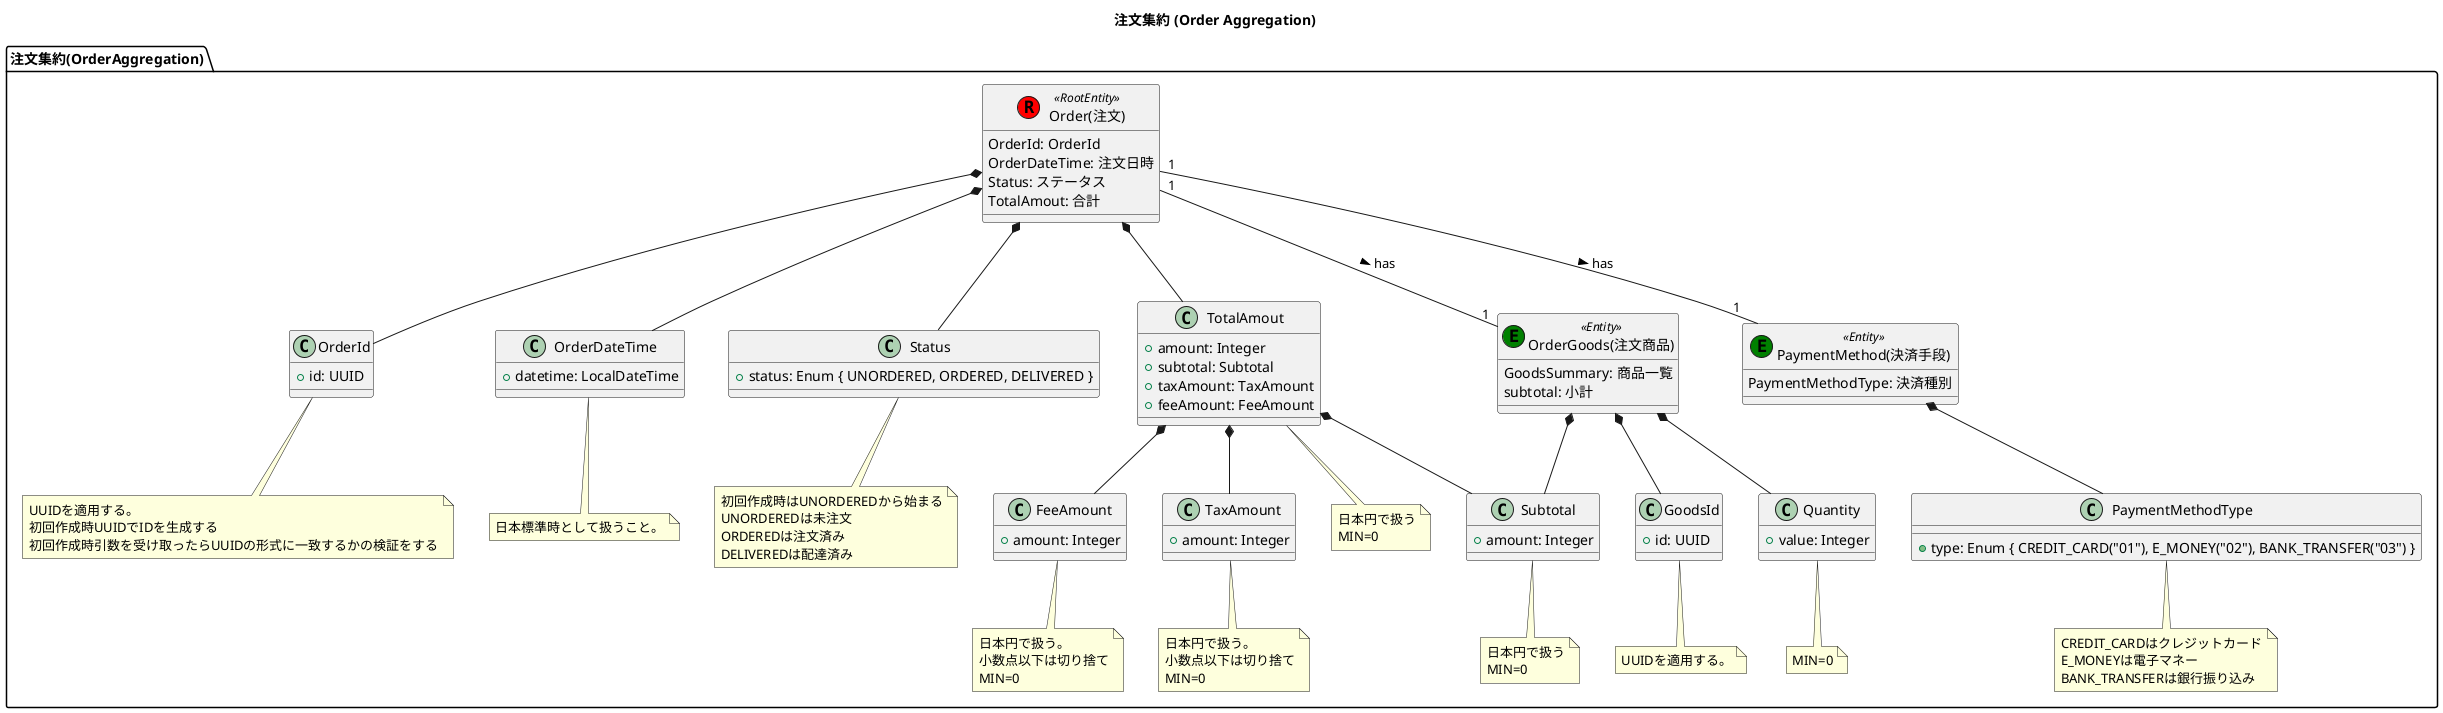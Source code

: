 @startuml OrderAggregation

title 注文集約 (Order Aggregation)

package "注文集約(OrderAggregation)" {

    class "Order(注文)" as Order << (R,red) RootEntity >> {
        OrderId: OrderId
        OrderDateTime: 注文日時
        Status: ステータス
        TotalAmout: 合計
    }

    class "OrderId" as OrderId {
        + id: UUID
    }

    note bottom of OrderId
        UUIDを適用する。
        初回作成時UUIDでIDを生成する
        初回作成時引数を受け取ったらUUIDの形式に一致するかの検証をする
    end note

    class "OrderDateTime" as OrderDateTime {
        + datetime: LocalDateTime
    }

    note bottom of OrderDateTime
        日本標準時として扱うこと。
    end note

    class "Status" as Status {
        + status: Enum { UNORDERED, ORDERED, DELIVERED }
    }

    note bottom of Status
        初回作成時はUNORDEREDから始まる
        UNORDEREDは未注文
        ORDEREDは注文済み
        DELIVEREDは配達済み
    end note

    class "TotalAmout" as TotalAmout {
        + amount: Integer
        + subtotal: Subtotal
        + taxAmount: TaxAmount
        + feeAmount: FeeAmount
    }

    note bottom of TotalAmout
        日本円で扱う
        MIN=0
    end note

    class "TaxAmount" as TaxAmount {
        + amount: Integer
    }

    note bottom of TaxAmount
        日本円で扱う。
        小数点以下は切り捨て
        MIN=0
    end note

    class "FeeAmount" as FeeAmount {
        + amount: Integer
    }

    note bottom of FeeAmount
        日本円で扱う。
        小数点以下は切り捨て
        MIN=0
    end note

    class "OrderGoods(注文商品)" as OrderGoods << (E,green) Entity >> {
        GoodsSummary: 商品一覧
        subtotal: 小計
    }

    class "GoodsId" as GoodsId {
        + id: UUID
    }

    note bottom of GoodsId
        UUIDを適用する。
    end note

    class "Quantity" as Quantity {
        + value: Integer
    }

    note bottom of Quantity
        MIN=0
    end note

    class "Subtotal" as Subtotal {
        + amount: Integer
    }

    note bottom of Subtotal
        日本円で扱う
        MIN=0
    end note


    class "PaymentMethod(決済手段)" as PaymentMethod << (E,green) Entity >> {
        PaymentMethodType: 決済種別
    }

    class "PaymentMethodType" as PaymentMethodType {
        + type: Enum { CREDIT_CARD("01"), E_MONEY("02"), BANK_TRANSFER("03") }
    }

    note bottom of PaymentMethodType
        CREDIT_CARDはクレジットカード
        E_MONEYは電子マネー
        BANK_TRANSFERは銀行振り込み
    end note

    Order "1" -down- "1" OrderGoods : has >

    Order "1" -down- "1" PaymentMethod : has >

    Order *-down- OrderId
    Order *-down- OrderDateTime
    Order *-down- Status
    Order *-down- TotalAmout

    TotalAmout *-down- Subtotal
    TotalAmout *-down- TaxAmount
    TotalAmout *-down- FeeAmount

    OrderGoods *-down- GoodsId
    OrderGoods *-down- Subtotal
    OrderGoods *-down- Quantity

    PaymentMethod *-down- PaymentMethodType
}



@enduml